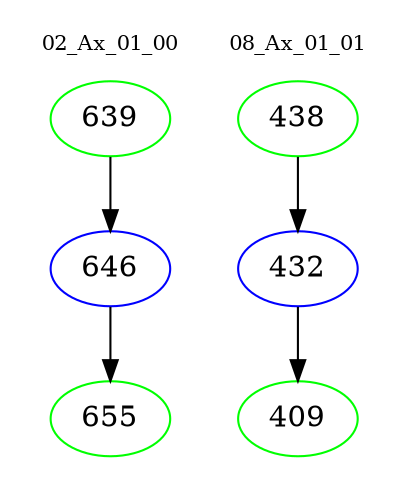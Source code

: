 digraph{
subgraph cluster_0 {
color = white
label = "02_Ax_01_00";
fontsize=10;
T0_639 [label="639", color="green"]
T0_639 -> T0_646 [color="black"]
T0_646 [label="646", color="blue"]
T0_646 -> T0_655 [color="black"]
T0_655 [label="655", color="green"]
}
subgraph cluster_1 {
color = white
label = "08_Ax_01_01";
fontsize=10;
T1_438 [label="438", color="green"]
T1_438 -> T1_432 [color="black"]
T1_432 [label="432", color="blue"]
T1_432 -> T1_409 [color="black"]
T1_409 [label="409", color="green"]
}
}
